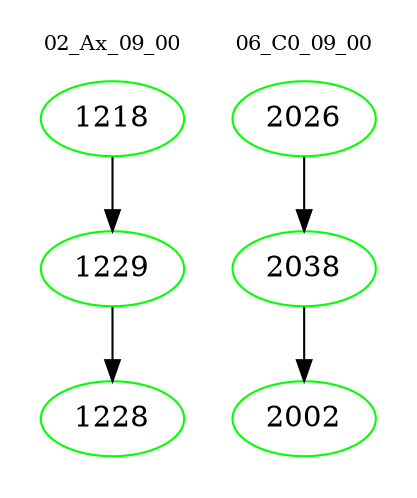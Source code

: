 digraph{
subgraph cluster_0 {
color = white
label = "02_Ax_09_00";
fontsize=10;
T0_1218 [label="1218", color="green"]
T0_1218 -> T0_1229 [color="black"]
T0_1229 [label="1229", color="green"]
T0_1229 -> T0_1228 [color="black"]
T0_1228 [label="1228", color="green"]
}
subgraph cluster_1 {
color = white
label = "06_C0_09_00";
fontsize=10;
T1_2026 [label="2026", color="green"]
T1_2026 -> T1_2038 [color="black"]
T1_2038 [label="2038", color="green"]
T1_2038 -> T1_2002 [color="black"]
T1_2002 [label="2002", color="green"]
}
}
